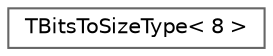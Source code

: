 digraph "Graphical Class Hierarchy"
{
 // INTERACTIVE_SVG=YES
 // LATEX_PDF_SIZE
  bgcolor="transparent";
  edge [fontname=Helvetica,fontsize=10,labelfontname=Helvetica,labelfontsize=10];
  node [fontname=Helvetica,fontsize=10,shape=box,height=0.2,width=0.4];
  rankdir="LR";
  Node0 [id="Node000000",label="TBitsToSizeType\< 8 \>",height=0.2,width=0.4,color="grey40", fillcolor="white", style="filled",URL="$d9/d9d/structTBitsToSizeType_3_018_01_4.html",tooltip=" "];
}
